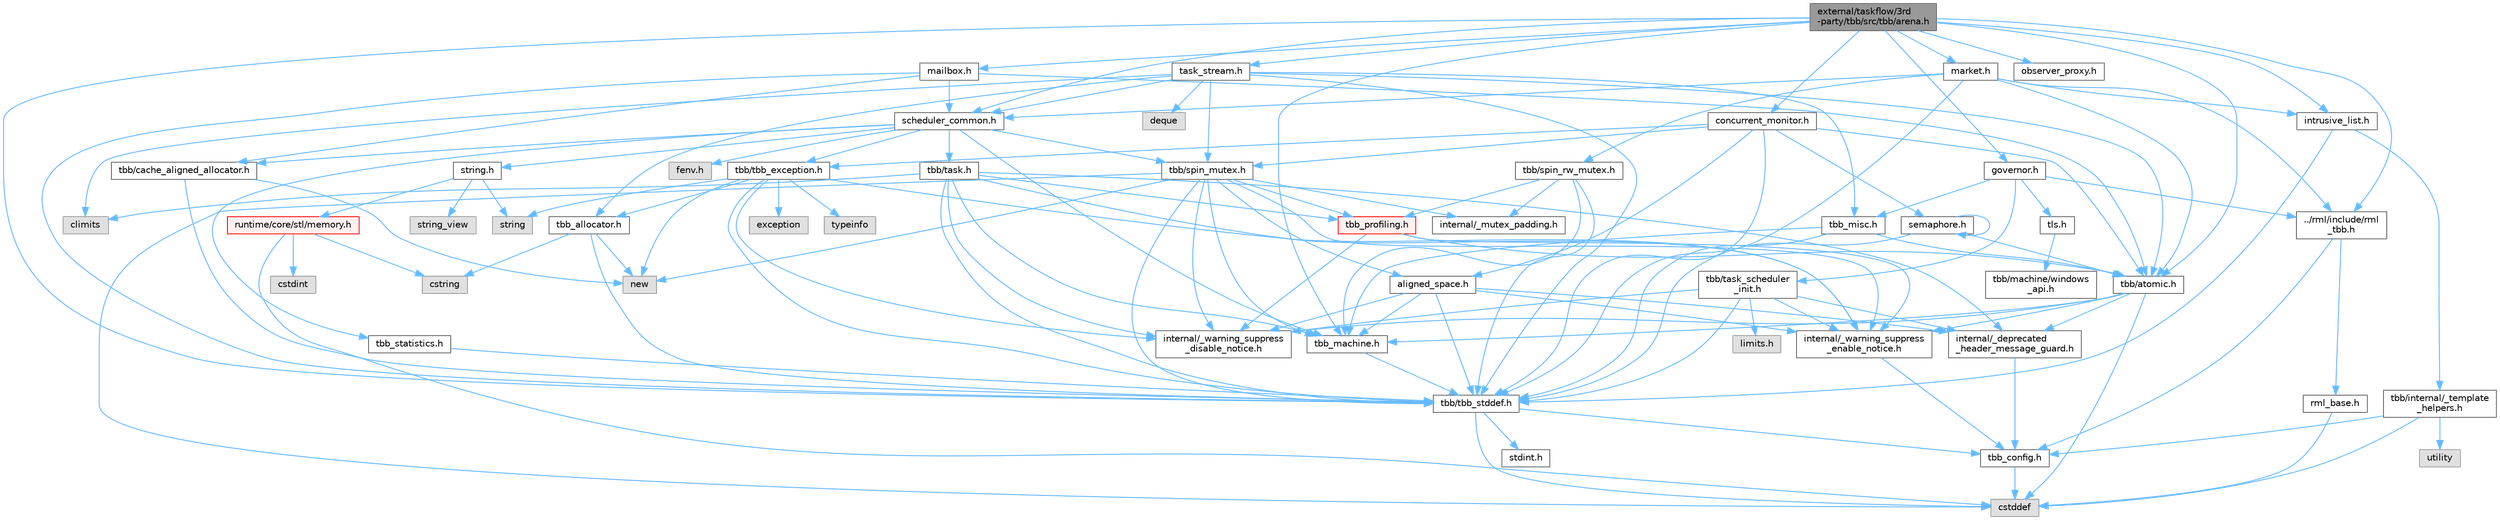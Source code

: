digraph "external/taskflow/3rd-party/tbb/src/tbb/arena.h"
{
 // LATEX_PDF_SIZE
  bgcolor="transparent";
  edge [fontname=Helvetica,fontsize=10,labelfontname=Helvetica,labelfontsize=10];
  node [fontname=Helvetica,fontsize=10,shape=box,height=0.2,width=0.4];
  Node1 [id="Node000001",label="external/taskflow/3rd\l-party/tbb/src/tbb/arena.h",height=0.2,width=0.4,color="gray40", fillcolor="grey60", style="filled", fontcolor="black",tooltip=" "];
  Node1 -> Node2 [id="edge1_Node000001_Node000002",color="steelblue1",style="solid",tooltip=" "];
  Node2 [id="Node000002",label="tbb/tbb_stddef.h",height=0.2,width=0.4,color="grey40", fillcolor="white", style="filled",URL="$tbb__stddef_8h.html",tooltip=" "];
  Node2 -> Node3 [id="edge2_Node000002_Node000003",color="steelblue1",style="solid",tooltip=" "];
  Node3 [id="Node000003",label="tbb_config.h",height=0.2,width=0.4,color="grey40", fillcolor="white", style="filled",URL="$tbb__config_8h.html",tooltip=" "];
  Node3 -> Node4 [id="edge3_Node000003_Node000004",color="steelblue1",style="solid",tooltip=" "];
  Node4 [id="Node000004",label="cstddef",height=0.2,width=0.4,color="grey60", fillcolor="#E0E0E0", style="filled",tooltip=" "];
  Node2 -> Node4 [id="edge4_Node000002_Node000004",color="steelblue1",style="solid",tooltip=" "];
  Node2 -> Node5 [id="edge5_Node000002_Node000005",color="steelblue1",style="solid",tooltip=" "];
  Node5 [id="Node000005",label="stdint.h",height=0.2,width=0.4,color="grey40", fillcolor="white", style="filled",URL="$stdint_8h.html",tooltip=" "];
  Node1 -> Node6 [id="edge6_Node000001_Node000006",color="steelblue1",style="solid",tooltip=" "];
  Node6 [id="Node000006",label="tbb/atomic.h",height=0.2,width=0.4,color="grey40", fillcolor="white", style="filled",URL="$external_2taskflow_23rd-party_2tbb_2include_2tbb_2atomic_8h.html",tooltip=" "];
  Node6 -> Node7 [id="edge7_Node000006_Node000007",color="steelblue1",style="solid",tooltip=" "];
  Node7 [id="Node000007",label="internal/_deprecated\l_header_message_guard.h",height=0.2,width=0.4,color="grey40", fillcolor="white", style="filled",URL="$__deprecated__header__message__guard_8h.html",tooltip=" "];
  Node7 -> Node3 [id="edge8_Node000007_Node000003",color="steelblue1",style="solid",tooltip=" "];
  Node6 -> Node8 [id="edge9_Node000006_Node000008",color="steelblue1",style="solid",tooltip=" "];
  Node8 [id="Node000008",label="internal/_warning_suppress\l_enable_notice.h",height=0.2,width=0.4,color="grey40", fillcolor="white", style="filled",URL="$__warning__suppress__enable__notice_8h.html",tooltip=" "];
  Node8 -> Node3 [id="edge10_Node000008_Node000003",color="steelblue1",style="solid",tooltip=" "];
  Node6 -> Node4 [id="edge11_Node000006_Node000004",color="steelblue1",style="solid",tooltip=" "];
  Node6 -> Node9 [id="edge12_Node000006_Node000009",color="steelblue1",style="solid",tooltip=" "];
  Node9 [id="Node000009",label="tbb_machine.h",height=0.2,width=0.4,color="grey40", fillcolor="white", style="filled",URL="$tbb__machine_8h.html",tooltip=" "];
  Node9 -> Node2 [id="edge13_Node000009_Node000002",color="steelblue1",style="solid",tooltip=" "];
  Node6 -> Node10 [id="edge14_Node000006_Node000010",color="steelblue1",style="solid",tooltip=" "];
  Node10 [id="Node000010",label="internal/_warning_suppress\l_disable_notice.h",height=0.2,width=0.4,color="grey40", fillcolor="white", style="filled",URL="$__warning__suppress__disable__notice_8h.html",tooltip=" "];
  Node1 -> Node9 [id="edge15_Node000001_Node000009",color="steelblue1",style="solid",tooltip=" "];
  Node1 -> Node11 [id="edge16_Node000001_Node000011",color="steelblue1",style="solid",tooltip=" "];
  Node11 [id="Node000011",label="scheduler_common.h",height=0.2,width=0.4,color="grey40", fillcolor="white", style="filled",URL="$scheduler__common_8h.html",tooltip=" "];
  Node11 -> Node9 [id="edge17_Node000011_Node000009",color="steelblue1",style="solid",tooltip=" "];
  Node11 -> Node12 [id="edge18_Node000011_Node000012",color="steelblue1",style="solid",tooltip=" "];
  Node12 [id="Node000012",label="tbb/cache_aligned_allocator.h",height=0.2,width=0.4,color="grey40", fillcolor="white", style="filled",URL="$cache__aligned__allocator_8h.html",tooltip=" "];
  Node12 -> Node13 [id="edge19_Node000012_Node000013",color="steelblue1",style="solid",tooltip=" "];
  Node13 [id="Node000013",label="new",height=0.2,width=0.4,color="grey60", fillcolor="#E0E0E0", style="filled",tooltip=" "];
  Node12 -> Node2 [id="edge20_Node000012_Node000002",color="steelblue1",style="solid",tooltip=" "];
  Node11 -> Node14 [id="edge21_Node000011_Node000014",color="steelblue1",style="solid",tooltip=" "];
  Node14 [id="Node000014",label="string.h",height=0.2,width=0.4,color="grey40", fillcolor="white", style="filled",URL="$string_8h.html",tooltip=" "];
  Node14 -> Node15 [id="edge22_Node000014_Node000015",color="steelblue1",style="solid",tooltip=" "];
  Node15 [id="Node000015",label="string",height=0.2,width=0.4,color="grey60", fillcolor="#E0E0E0", style="filled",tooltip=" "];
  Node14 -> Node16 [id="edge23_Node000014_Node000016",color="steelblue1",style="solid",tooltip=" "];
  Node16 [id="Node000016",label="string_view",height=0.2,width=0.4,color="grey60", fillcolor="#E0E0E0", style="filled",tooltip=" "];
  Node14 -> Node17 [id="edge24_Node000014_Node000017",color="steelblue1",style="solid",tooltip=" "];
  Node17 [id="Node000017",label="runtime/core/stl/memory.h",height=0.2,width=0.4,color="red", fillcolor="#FFF0F0", style="filled",URL="$runtime_2core_2stl_2memory_8h.html",tooltip=" "];
  Node17 -> Node4 [id="edge25_Node000017_Node000004",color="steelblue1",style="solid",tooltip=" "];
  Node17 -> Node18 [id="edge26_Node000017_Node000018",color="steelblue1",style="solid",tooltip=" "];
  Node18 [id="Node000018",label="cstdint",height=0.2,width=0.4,color="grey60", fillcolor="#E0E0E0", style="filled",tooltip=" "];
  Node17 -> Node21 [id="edge27_Node000017_Node000021",color="steelblue1",style="solid",tooltip=" "];
  Node21 [id="Node000021",label="cstring",height=0.2,width=0.4,color="grey60", fillcolor="#E0E0E0", style="filled",tooltip=" "];
  Node11 -> Node161 [id="edge28_Node000011_Node000161",color="steelblue1",style="solid",tooltip=" "];
  Node161 [id="Node000161",label="tbb_statistics.h",height=0.2,width=0.4,color="grey40", fillcolor="white", style="filled",URL="$tbb__statistics_8h.html",tooltip=" "];
  Node161 -> Node2 [id="edge29_Node000161_Node000002",color="steelblue1",style="solid",tooltip=" "];
  Node11 -> Node162 [id="edge30_Node000011_Node000162",color="steelblue1",style="solid",tooltip=" "];
  Node162 [id="Node000162",label="tbb/task.h",height=0.2,width=0.4,color="grey40", fillcolor="white", style="filled",URL="$task_8h.html",tooltip=" "];
  Node162 -> Node7 [id="edge31_Node000162_Node000007",color="steelblue1",style="solid",tooltip=" "];
  Node162 -> Node8 [id="edge32_Node000162_Node000008",color="steelblue1",style="solid",tooltip=" "];
  Node162 -> Node2 [id="edge33_Node000162_Node000002",color="steelblue1",style="solid",tooltip=" "];
  Node162 -> Node9 [id="edge34_Node000162_Node000009",color="steelblue1",style="solid",tooltip=" "];
  Node162 -> Node163 [id="edge35_Node000162_Node000163",color="steelblue1",style="solid",tooltip=" "];
  Node163 [id="Node000163",label="tbb_profiling.h",height=0.2,width=0.4,color="red", fillcolor="#FFF0F0", style="filled",URL="$tbb__profiling_8h.html",tooltip=" "];
  Node163 -> Node8 [id="edge36_Node000163_Node000008",color="steelblue1",style="solid",tooltip=" "];
  Node163 -> Node6 [id="edge37_Node000163_Node000006",color="steelblue1",style="solid",tooltip=" "];
  Node163 -> Node10 [id="edge38_Node000163_Node000010",color="steelblue1",style="solid",tooltip=" "];
  Node162 -> Node165 [id="edge39_Node000162_Node000165",color="steelblue1",style="solid",tooltip=" "];
  Node165 [id="Node000165",label="climits",height=0.2,width=0.4,color="grey60", fillcolor="#E0E0E0", style="filled",tooltip=" "];
  Node162 -> Node10 [id="edge40_Node000162_Node000010",color="steelblue1",style="solid",tooltip=" "];
  Node11 -> Node166 [id="edge41_Node000011_Node000166",color="steelblue1",style="solid",tooltip=" "];
  Node166 [id="Node000166",label="tbb/tbb_exception.h",height=0.2,width=0.4,color="grey40", fillcolor="white", style="filled",URL="$tbb__exception_8h.html",tooltip=" "];
  Node166 -> Node8 [id="edge42_Node000166_Node000008",color="steelblue1",style="solid",tooltip=" "];
  Node166 -> Node2 [id="edge43_Node000166_Node000002",color="steelblue1",style="solid",tooltip=" "];
  Node166 -> Node167 [id="edge44_Node000166_Node000167",color="steelblue1",style="solid",tooltip=" "];
  Node167 [id="Node000167",label="exception",height=0.2,width=0.4,color="grey60", fillcolor="#E0E0E0", style="filled",tooltip=" "];
  Node166 -> Node13 [id="edge45_Node000166_Node000013",color="steelblue1",style="solid",tooltip=" "];
  Node166 -> Node15 [id="edge46_Node000166_Node000015",color="steelblue1",style="solid",tooltip=" "];
  Node166 -> Node168 [id="edge47_Node000166_Node000168",color="steelblue1",style="solid",tooltip=" "];
  Node168 [id="Node000168",label="tbb_allocator.h",height=0.2,width=0.4,color="grey40", fillcolor="white", style="filled",URL="$tbb__allocator_8h.html",tooltip=" "];
  Node168 -> Node2 [id="edge48_Node000168_Node000002",color="steelblue1",style="solid",tooltip=" "];
  Node168 -> Node13 [id="edge49_Node000168_Node000013",color="steelblue1",style="solid",tooltip=" "];
  Node168 -> Node21 [id="edge50_Node000168_Node000021",color="steelblue1",style="solid",tooltip=" "];
  Node166 -> Node169 [id="edge51_Node000166_Node000169",color="steelblue1",style="solid",tooltip=" "];
  Node169 [id="Node000169",label="typeinfo",height=0.2,width=0.4,color="grey60", fillcolor="#E0E0E0", style="filled",tooltip=" "];
  Node166 -> Node10 [id="edge52_Node000166_Node000010",color="steelblue1",style="solid",tooltip=" "];
  Node11 -> Node170 [id="edge53_Node000011_Node000170",color="steelblue1",style="solid",tooltip=" "];
  Node170 [id="Node000170",label="tbb/spin_mutex.h",height=0.2,width=0.4,color="grey40", fillcolor="white", style="filled",URL="$external_2taskflow_23rd-party_2tbb_2include_2tbb_2spin__mutex_8h.html",tooltip=" "];
  Node170 -> Node8 [id="edge54_Node000170_Node000008",color="steelblue1",style="solid",tooltip=" "];
  Node170 -> Node4 [id="edge55_Node000170_Node000004",color="steelblue1",style="solid",tooltip=" "];
  Node170 -> Node13 [id="edge56_Node000170_Node000013",color="steelblue1",style="solid",tooltip=" "];
  Node170 -> Node171 [id="edge57_Node000170_Node000171",color="steelblue1",style="solid",tooltip=" "];
  Node171 [id="Node000171",label="aligned_space.h",height=0.2,width=0.4,color="grey40", fillcolor="white", style="filled",URL="$aligned__space_8h.html",tooltip=" "];
  Node171 -> Node7 [id="edge58_Node000171_Node000007",color="steelblue1",style="solid",tooltip=" "];
  Node171 -> Node8 [id="edge59_Node000171_Node000008",color="steelblue1",style="solid",tooltip=" "];
  Node171 -> Node2 [id="edge60_Node000171_Node000002",color="steelblue1",style="solid",tooltip=" "];
  Node171 -> Node9 [id="edge61_Node000171_Node000009",color="steelblue1",style="solid",tooltip=" "];
  Node171 -> Node10 [id="edge62_Node000171_Node000010",color="steelblue1",style="solid",tooltip=" "];
  Node170 -> Node2 [id="edge63_Node000170_Node000002",color="steelblue1",style="solid",tooltip=" "];
  Node170 -> Node9 [id="edge64_Node000170_Node000009",color="steelblue1",style="solid",tooltip=" "];
  Node170 -> Node163 [id="edge65_Node000170_Node000163",color="steelblue1",style="solid",tooltip=" "];
  Node170 -> Node172 [id="edge66_Node000170_Node000172",color="steelblue1",style="solid",tooltip=" "];
  Node172 [id="Node000172",label="internal/_mutex_padding.h",height=0.2,width=0.4,color="grey40", fillcolor="white", style="filled",URL="$__mutex__padding_8h.html",tooltip=" "];
  Node170 -> Node10 [id="edge67_Node000170_Node000010",color="steelblue1",style="solid",tooltip=" "];
  Node11 -> Node173 [id="edge68_Node000011_Node000173",color="steelblue1",style="solid",tooltip=" "];
  Node173 [id="Node000173",label="fenv.h",height=0.2,width=0.4,color="grey60", fillcolor="#E0E0E0", style="filled",tooltip=" "];
  Node1 -> Node174 [id="edge69_Node000001_Node000174",color="steelblue1",style="solid",tooltip=" "];
  Node174 [id="Node000174",label="intrusive_list.h",height=0.2,width=0.4,color="grey40", fillcolor="white", style="filled",URL="$external_2taskflow_23rd-party_2tbb_2src_2tbb_2intrusive__list_8h.html",tooltip=" "];
  Node174 -> Node2 [id="edge70_Node000174_Node000002",color="steelblue1",style="solid",tooltip=" "];
  Node174 -> Node175 [id="edge71_Node000174_Node000175",color="steelblue1",style="solid",tooltip=" "];
  Node175 [id="Node000175",label="tbb/internal/_template\l_helpers.h",height=0.2,width=0.4,color="grey40", fillcolor="white", style="filled",URL="$__template__helpers_8h.html",tooltip=" "];
  Node175 -> Node67 [id="edge72_Node000175_Node000067",color="steelblue1",style="solid",tooltip=" "];
  Node67 [id="Node000067",label="utility",height=0.2,width=0.4,color="grey60", fillcolor="#E0E0E0", style="filled",tooltip=" "];
  Node175 -> Node4 [id="edge73_Node000175_Node000004",color="steelblue1",style="solid",tooltip=" "];
  Node175 -> Node3 [id="edge74_Node000175_Node000003",color="steelblue1",style="solid",tooltip=" "];
  Node1 -> Node176 [id="edge75_Node000001_Node000176",color="steelblue1",style="solid",tooltip=" "];
  Node176 [id="Node000176",label="task_stream.h",height=0.2,width=0.4,color="grey40", fillcolor="white", style="filled",URL="$task__stream_8h.html",tooltip=" "];
  Node176 -> Node2 [id="edge76_Node000176_Node000002",color="steelblue1",style="solid",tooltip=" "];
  Node176 -> Node177 [id="edge77_Node000176_Node000177",color="steelblue1",style="solid",tooltip=" "];
  Node177 [id="Node000177",label="deque",height=0.2,width=0.4,color="grey60", fillcolor="#E0E0E0", style="filled",tooltip=" "];
  Node176 -> Node165 [id="edge78_Node000176_Node000165",color="steelblue1",style="solid",tooltip=" "];
  Node176 -> Node6 [id="edge79_Node000176_Node000006",color="steelblue1",style="solid",tooltip=" "];
  Node176 -> Node170 [id="edge80_Node000176_Node000170",color="steelblue1",style="solid",tooltip=" "];
  Node176 -> Node168 [id="edge81_Node000176_Node000168",color="steelblue1",style="solid",tooltip=" "];
  Node176 -> Node11 [id="edge82_Node000176_Node000011",color="steelblue1",style="solid",tooltip=" "];
  Node176 -> Node178 [id="edge83_Node000176_Node000178",color="steelblue1",style="solid",tooltip=" "];
  Node178 [id="Node000178",label="tbb_misc.h",height=0.2,width=0.4,color="grey40", fillcolor="white", style="filled",URL="$tbb__misc_8h.html",tooltip=" "];
  Node178 -> Node2 [id="edge84_Node000178_Node000002",color="steelblue1",style="solid",tooltip=" "];
  Node178 -> Node9 [id="edge85_Node000178_Node000009",color="steelblue1",style="solid",tooltip=" "];
  Node178 -> Node6 [id="edge86_Node000178_Node000006",color="steelblue1",style="solid",tooltip=" "];
  Node1 -> Node179 [id="edge87_Node000001_Node000179",color="steelblue1",style="solid",tooltip=" "];
  Node179 [id="Node000179",label="../rml/include/rml\l_tbb.h",height=0.2,width=0.4,color="grey40", fillcolor="white", style="filled",URL="$rml__tbb_8h.html",tooltip=" "];
  Node179 -> Node3 [id="edge88_Node000179_Node000003",color="steelblue1",style="solid",tooltip=" "];
  Node179 -> Node180 [id="edge89_Node000179_Node000180",color="steelblue1",style="solid",tooltip=" "];
  Node180 [id="Node000180",label="rml_base.h",height=0.2,width=0.4,color="grey40", fillcolor="white", style="filled",URL="$rml__base_8h.html",tooltip=" "];
  Node180 -> Node4 [id="edge90_Node000180_Node000004",color="steelblue1",style="solid",tooltip=" "];
  Node1 -> Node181 [id="edge91_Node000001_Node000181",color="steelblue1",style="solid",tooltip=" "];
  Node181 [id="Node000181",label="mailbox.h",height=0.2,width=0.4,color="grey40", fillcolor="white", style="filled",URL="$mailbox_8h.html",tooltip=" "];
  Node181 -> Node2 [id="edge92_Node000181_Node000002",color="steelblue1",style="solid",tooltip=" "];
  Node181 -> Node12 [id="edge93_Node000181_Node000012",color="steelblue1",style="solid",tooltip=" "];
  Node181 -> Node11 [id="edge94_Node000181_Node000011",color="steelblue1",style="solid",tooltip=" "];
  Node181 -> Node6 [id="edge95_Node000181_Node000006",color="steelblue1",style="solid",tooltip=" "];
  Node1 -> Node182 [id="edge96_Node000001_Node000182",color="steelblue1",style="solid",tooltip=" "];
  Node182 [id="Node000182",label="observer_proxy.h",height=0.2,width=0.4,color="grey40", fillcolor="white", style="filled",URL="$observer__proxy_8h.html",tooltip=" "];
  Node1 -> Node183 [id="edge97_Node000001_Node000183",color="steelblue1",style="solid",tooltip=" "];
  Node183 [id="Node000183",label="market.h",height=0.2,width=0.4,color="grey40", fillcolor="white", style="filled",URL="$market_8h.html",tooltip=" "];
  Node183 -> Node2 [id="edge98_Node000183_Node000002",color="steelblue1",style="solid",tooltip=" "];
  Node183 -> Node11 [id="edge99_Node000183_Node000011",color="steelblue1",style="solid",tooltip=" "];
  Node183 -> Node6 [id="edge100_Node000183_Node000006",color="steelblue1",style="solid",tooltip=" "];
  Node183 -> Node184 [id="edge101_Node000183_Node000184",color="steelblue1",style="solid",tooltip=" "];
  Node184 [id="Node000184",label="tbb/spin_rw_mutex.h",height=0.2,width=0.4,color="grey40", fillcolor="white", style="filled",URL="$spin__rw__mutex_8h.html",tooltip=" "];
  Node184 -> Node2 [id="edge102_Node000184_Node000002",color="steelblue1",style="solid",tooltip=" "];
  Node184 -> Node9 [id="edge103_Node000184_Node000009",color="steelblue1",style="solid",tooltip=" "];
  Node184 -> Node163 [id="edge104_Node000184_Node000163",color="steelblue1",style="solid",tooltip=" "];
  Node184 -> Node172 [id="edge105_Node000184_Node000172",color="steelblue1",style="solid",tooltip=" "];
  Node183 -> Node179 [id="edge106_Node000183_Node000179",color="steelblue1",style="solid",tooltip=" "];
  Node183 -> Node174 [id="edge107_Node000183_Node000174",color="steelblue1",style="solid",tooltip=" "];
  Node1 -> Node185 [id="edge108_Node000001_Node000185",color="steelblue1",style="solid",tooltip=" "];
  Node185 [id="Node000185",label="governor.h",height=0.2,width=0.4,color="grey40", fillcolor="white", style="filled",URL="$governor_8h.html",tooltip=" "];
  Node185 -> Node186 [id="edge109_Node000185_Node000186",color="steelblue1",style="solid",tooltip=" "];
  Node186 [id="Node000186",label="tbb/task_scheduler\l_init.h",height=0.2,width=0.4,color="grey40", fillcolor="white", style="filled",URL="$task__scheduler__init_8h.html",tooltip=" "];
  Node186 -> Node7 [id="edge110_Node000186_Node000007",color="steelblue1",style="solid",tooltip=" "];
  Node186 -> Node8 [id="edge111_Node000186_Node000008",color="steelblue1",style="solid",tooltip=" "];
  Node186 -> Node2 [id="edge112_Node000186_Node000002",color="steelblue1",style="solid",tooltip=" "];
  Node186 -> Node37 [id="edge113_Node000186_Node000037",color="steelblue1",style="solid",tooltip=" "];
  Node37 [id="Node000037",label="limits.h",height=0.2,width=0.4,color="grey60", fillcolor="#E0E0E0", style="filled",tooltip=" "];
  Node186 -> Node10 [id="edge114_Node000186_Node000010",color="steelblue1",style="solid",tooltip=" "];
  Node185 -> Node179 [id="edge115_Node000185_Node000179",color="steelblue1",style="solid",tooltip=" "];
  Node185 -> Node178 [id="edge116_Node000185_Node000178",color="steelblue1",style="solid",tooltip=" "];
  Node185 -> Node187 [id="edge117_Node000185_Node000187",color="steelblue1",style="solid",tooltip=" "];
  Node187 [id="Node000187",label="tls.h",height=0.2,width=0.4,color="grey40", fillcolor="white", style="filled",URL="$tls_8h.html",tooltip=" "];
  Node187 -> Node188 [id="edge118_Node000187_Node000188",color="steelblue1",style="solid",tooltip=" "];
  Node188 [id="Node000188",label="tbb/machine/windows\l_api.h",height=0.2,width=0.4,color="grey40", fillcolor="white", style="filled",URL="$windows__api_8h.html",tooltip=" "];
  Node1 -> Node189 [id="edge119_Node000001_Node000189",color="steelblue1",style="solid",tooltip=" "];
  Node189 [id="Node000189",label="concurrent_monitor.h",height=0.2,width=0.4,color="grey40", fillcolor="white", style="filled",URL="$concurrent__monitor_8h.html",tooltip=" "];
  Node189 -> Node2 [id="edge120_Node000189_Node000002",color="steelblue1",style="solid",tooltip=" "];
  Node189 -> Node6 [id="edge121_Node000189_Node000006",color="steelblue1",style="solid",tooltip=" "];
  Node189 -> Node170 [id="edge122_Node000189_Node000170",color="steelblue1",style="solid",tooltip=" "];
  Node189 -> Node166 [id="edge123_Node000189_Node000166",color="steelblue1",style="solid",tooltip=" "];
  Node189 -> Node171 [id="edge124_Node000189_Node000171",color="steelblue1",style="solid",tooltip=" "];
  Node189 -> Node190 [id="edge125_Node000189_Node000190",color="steelblue1",style="solid",tooltip=" "];
  Node190 [id="Node000190",label="semaphore.h",height=0.2,width=0.4,color="grey40", fillcolor="white", style="filled",URL="$semaphore_8h.html",tooltip=" "];
  Node190 -> Node6 [id="edge126_Node000190_Node000006",color="steelblue1",style="solid",tooltip=" "];
  Node190 -> Node2 [id="edge127_Node000190_Node000002",color="steelblue1",style="solid",tooltip=" "];
  Node190 -> Node190 [id="edge128_Node000190_Node000190",color="steelblue1",style="solid",tooltip=" "];
}
